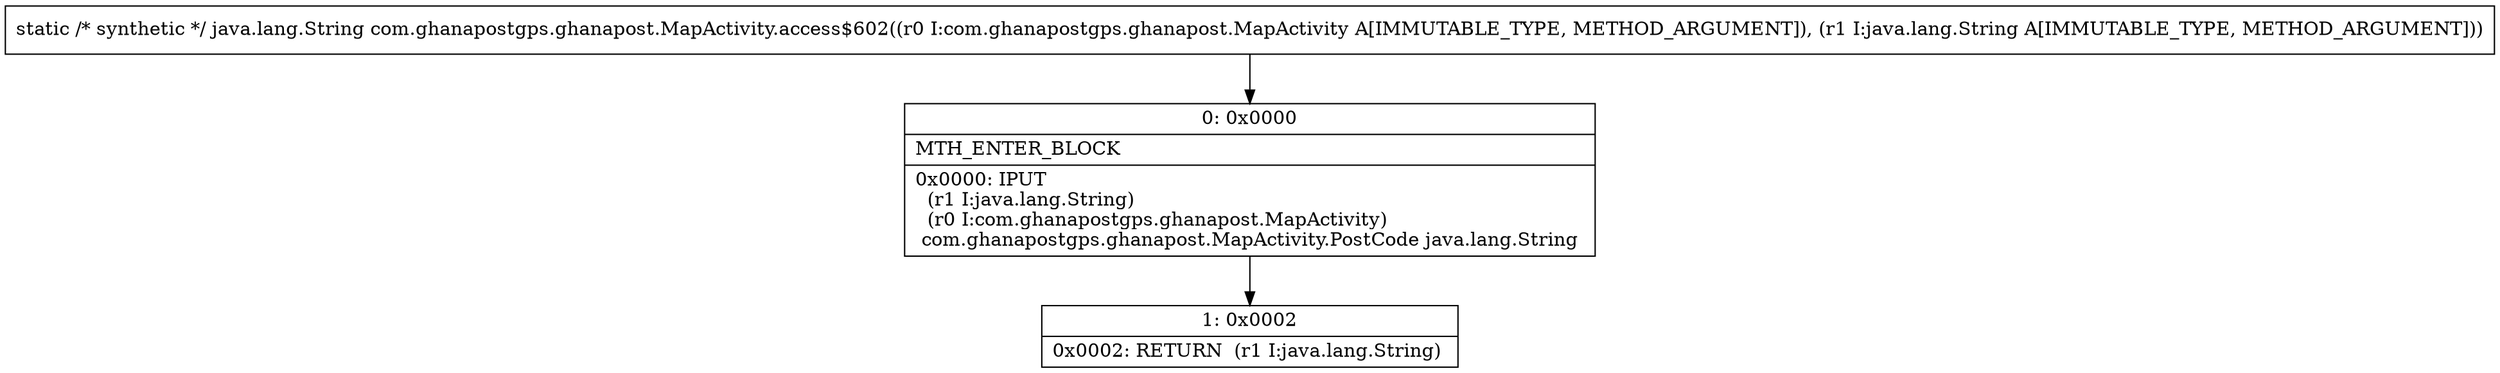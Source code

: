 digraph "CFG forcom.ghanapostgps.ghanapost.MapActivity.access$602(Lcom\/ghanapostgps\/ghanapost\/MapActivity;Ljava\/lang\/String;)Ljava\/lang\/String;" {
Node_0 [shape=record,label="{0\:\ 0x0000|MTH_ENTER_BLOCK\l|0x0000: IPUT  \l  (r1 I:java.lang.String)\l  (r0 I:com.ghanapostgps.ghanapost.MapActivity)\l com.ghanapostgps.ghanapost.MapActivity.PostCode java.lang.String \l}"];
Node_1 [shape=record,label="{1\:\ 0x0002|0x0002: RETURN  (r1 I:java.lang.String) \l}"];
MethodNode[shape=record,label="{static \/* synthetic *\/ java.lang.String com.ghanapostgps.ghanapost.MapActivity.access$602((r0 I:com.ghanapostgps.ghanapost.MapActivity A[IMMUTABLE_TYPE, METHOD_ARGUMENT]), (r1 I:java.lang.String A[IMMUTABLE_TYPE, METHOD_ARGUMENT])) }"];
MethodNode -> Node_0;
Node_0 -> Node_1;
}

